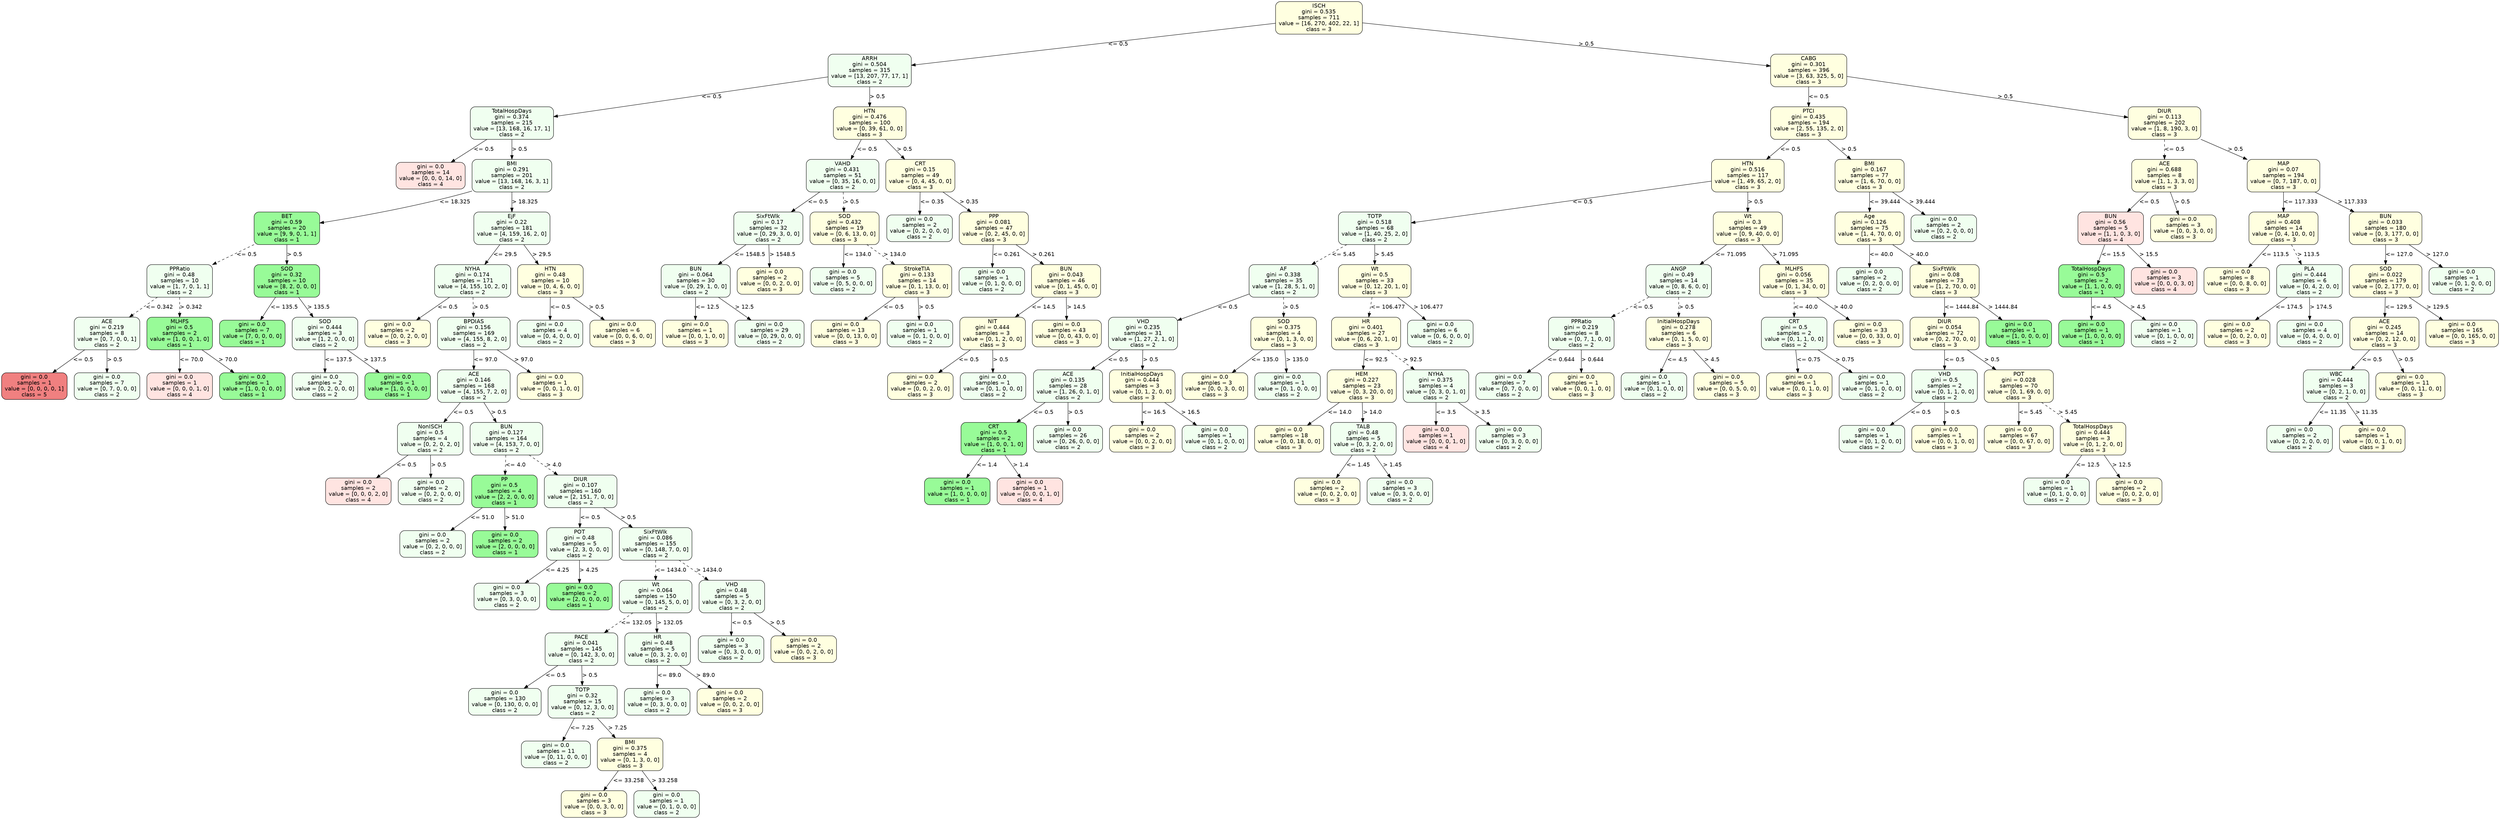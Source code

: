 strict digraph Tree {
	graph [bb="0,0,5430.5,2078"];
	node [color=black,
		fontname=helvetica,
		label="\N",
		shape=box,
		style="filled, rounded"
	];
	edge [fontname=helvetica];
	0	 [fillcolor=lightyellow,
		height=1.1528,
		label="ISCH\ngini = 0.535\nsamples = 711\nvalue = [16, 270, 402, 22, 1]\nclass = 3",
		pos="2832,2036.5",
		width=2.5694];
	1	 [fillcolor=honeydew,
		height=1.1528,
		label="ARRH\ngini = 0.504\nsamples = 315\nvalue = [13, 207, 77, 17, 1]\nclass = 2",
		pos="1914,1902.5",
		width=2.4583];
	0 -> 1	 [label="<= 0.5",
		labelangle=45,
		labeldistance=2.5,
		lp="2421,1969.5",
		op="<=",
		param=0.5,
		pos="e,2002.7,1915.4 2739.4,2023 2565.3,1997.6 2191.1,1942.9 2012.6,1916.9",
		style=solid];
	74	 [fillcolor=lightyellow,
		height=1.1528,
		label="CABG\ngini = 0.301\nsamples = 396\nvalue = [3, 63, 325, 5, 0]\nclass = 3",
		pos="3914,1902.5",
		width=2.25];
	0 -> 74	 [label="> 0.5",
		labelangle=-45,
		labeldistance=2.5,
		lp="3421.5,1969.5",
		op=">",
		param=0.5,
		pos="e,3832.9,1912.5 2924.7,2025 3129.7,1999.6 3619.3,1939 3822.8,1913.8",
		style=solid];
	2	 [fillcolor=honeydew,
		height=1.1528,
		label="TotalHospDays\ngini = 0.374\nsamples = 215\nvalue = [13, 168, 16, 17, 1]\nclass = 2",
		pos="1109,1768.5",
		width=2.4583];
	1 -> 2	 [label="<= 0.5",
		lp="1556,1835.5",
		op="<=",
		param=0.5,
		pos="e,1197.8,1783.3 1825.2,1887.7 1673.6,1862.5 1366.2,1811.3 1208,1785",
		style=solid];
	53	 [fillcolor=lightyellow,
		height=1.1528,
		label="HTN\ngini = 0.476\nsamples = 100\nvalue = [0, 39, 61, 0, 0]\nclass = 3",
		pos="1914,1768.5",
		width=2.1528];
	1 -> 53	 [label="> 0.5",
		lp="1929.5,1835.5",
		op=">",
		param=0.5,
		pos="e,1914,1810.1 1914,1860.8 1914,1848 1914,1833.7 1914,1820.2",
		style=solid];
	3	 [fillcolor=mistyrose,
		height=0.94444,
		label="gini = 0.0\nsamples = 14\nvalue = [0, 0, 0, 14, 0]\nclass = 4",
		pos="932,1634.5",
		width=2.0417];
	2 -> 3	 [label="<= 0.5",
		lp="1046,1701.5",
		op="<=",
		param=0.5,
		pos="e,976.91,1668.5 1054,1726.8 1032,1710.2 1006.8,1691.2 985.07,1674.7",
		style=solid];
	4	 [fillcolor=honeydew,
		height=1.1528,
		label="BMI\ngini = 0.291\nsamples = 201\nvalue = [13, 168, 16, 3, 1]\nclass = 2",
		pos="1109,1634.5",
		width=2.3611];
	2 -> 4	 [label="> 0.5",
		lp="1124.5,1701.5",
		op=">",
		param=0.5,
		pos="e,1109,1676.1 1109,1726.8 1109,1714 1109,1699.7 1109,1686.2",
		style=solid];
	5	 [fillcolor=palegreen,
		height=1.1528,
		label="BET\ngini = 0.59\nsamples = 20\nvalue = [9, 9, 0, 1, 1]\nclass = 1",
		pos="619,1500.5",
		width=1.9444];
	4 -> 5	 [label="<= 18.325",
		lp="982,1567.5",
		op="<=",
		param=18.325,
		pos="e,689.28,1512.9 1023.8,1596.4 1020.5,1595.2 1017.2,1594.1 1014,1593 907.28,1557.5 780.03,1530.3 699.36,1514.9",
		style=solid];
	18	 [fillcolor=honeydew,
		height=1.1528,
		label="EjF\ngini = 0.22\nsamples = 181\nvalue = [4, 159, 16, 2, 0]\nclass = 2",
		pos="1109,1500.5",
		width=2.25];
	4 -> 18	 [label="> 18.325",
		lp="1136,1567.5",
		op=">",
		param=18.325,
		pos="e,1109,1542.1 1109,1592.8 1109,1580 1109,1565.7 1109,1552.2",
		style=solid];
	6	 [fillcolor=honeydew,
		height=1.1528,
		label="PPRatio\ngini = 0.48\nsamples = 10\nvalue = [1, 7, 0, 1, 1]\nclass = 2",
		pos="386,1366.5",
		width=1.9444];
	5 -> 6	 [label="<= 0.5",
		lp="530,1433.5",
		op="<=",
		param=0.5,
		pos="e,456.08,1406.8 548.78,1460.1 522.3,1444.9 492.01,1427.5 464.8,1411.8",
		style=dashed];
	13	 [fillcolor=palegreen,
		height=1.1528,
		label="SOD\ngini = 0.32\nsamples = 10\nvalue = [8, 2, 0, 0, 0]\nclass = 1",
		pos="619,1366.5",
		width=1.9444];
	5 -> 13	 [label="> 0.5",
		lp="634.5,1433.5",
		op=">",
		param=0.5,
		pos="e,619,1408.1 619,1458.8 619,1446 619,1431.7 619,1418.2",
		style=solid];
	7	 [fillcolor=honeydew,
		height=1.1528,
		label="ACE\ngini = 0.219\nsamples = 8\nvalue = [0, 7, 0, 0, 1]\nclass = 2",
		pos="228,1232.5",
		width=1.9444];
	6 -> 7	 [label="<= 0.342",
		lp="339.5,1299.5",
		op="<=",
		param=0.342,
		pos="e,277.1,1274.1 336.87,1324.8 320.38,1310.8 301.84,1295.1 284.81,1280.7",
		style=dashed];
	10	 [fillcolor=palegreen,
		height=1.1528,
		label="MLHFS\ngini = 0.5\nsamples = 2\nvalue = [1, 0, 0, 1, 0]\nclass = 1",
		pos="386,1232.5",
		width=1.9444];
	6 -> 10	 [label="> 0.342",
		lp="409,1299.5",
		op=">",
		param=0.342,
		pos="e,386,1274.1 386,1324.8 386,1312 386,1297.7 386,1284.2",
		style=dashed];
	8	 [fillcolor=lightcoral,
		height=0.94444,
		label="gini = 0.0\nsamples = 1\nvalue = [0, 0, 0, 0, 1]\nclass = 5",
		pos="70,1098.5",
		width=1.9444];
	7 -> 8	 [label="<= 0.5",
		lp="174,1165.5",
		op="<=",
		param=0.5,
		pos="e,110.09,1132.5 178.87,1190.8 159.45,1174.4 137.19,1155.5 117.89,1139.1",
		style=solid];
	9	 [fillcolor=honeydew,
		height=0.94444,
		label="gini = 0.0\nsamples = 7\nvalue = [0, 7, 0, 0, 0]\nclass = 2",
		pos="228,1098.5",
		width=1.9444];
	7 -> 9	 [label="> 0.5",
		lp="243.5,1165.5",
		op=">",
		param=0.5,
		pos="e,228,1132.5 228,1190.8 228,1175.6 228,1158.3 228,1142.9",
		style=solid];
	11	 [fillcolor=mistyrose,
		height=0.94444,
		label="gini = 0.0\nsamples = 1\nvalue = [0, 0, 0, 1, 0]\nclass = 4",
		pos="386,1098.5",
		width=1.9444];
	10 -> 11	 [label="<= 70.0",
		lp="409.5,1165.5",
		op="<=",
		param=70.0,
		pos="e,386,1132.5 386,1190.8 386,1175.6 386,1158.3 386,1142.9",
		style=solid];
	12	 [fillcolor=palegreen,
		height=0.94444,
		label="gini = 0.0\nsamples = 1\nvalue = [1, 0, 0, 0, 0]\nclass = 1",
		pos="544,1098.5",
		width=1.9444];
	10 -> 12	 [label="> 70.0",
		lp="489.5,1165.5",
		op=">",
		param=70.0,
		pos="e,503.91,1132.5 435.13,1190.8 454.55,1174.4 476.81,1155.5 496.11,1139.1",
		style=solid];
	14	 [fillcolor=palegreen,
		height=0.94444,
		label="gini = 0.0\nsamples = 7\nvalue = [7, 0, 0, 0, 0]\nclass = 1",
		pos="544,1232.5",
		width=1.9444];
	13 -> 14	 [label="<= 135.5",
		lp="612.5,1299.5",
		op="<=",
		param=135.5,
		pos="e,562.66,1266.7 595.14,1324.9 591.72,1318.9 588.26,1312.8 585,1307 579.3,1296.8 573.22,1285.9 567.54,1275.5",
		style=solid];
	15	 [fillcolor=honeydew,
		height=1.1528,
		label="SOD\ngini = 0.444\nsamples = 3\nvalue = [1, 2, 0, 0, 0]\nclass = 2",
		pos="702,1232.5",
		width=1.9444];
	13 -> 15	 [label="> 135.5",
		lp="686,1299.5",
		op=">",
		param=135.5,
		pos="e,676.21,1274.1 644.81,1324.8 653,1311.6 662.16,1296.8 670.7,1283",
		style=solid];
	16	 [fillcolor=honeydew,
		height=0.94444,
		label="gini = 0.0\nsamples = 2\nvalue = [0, 2, 0, 0, 0]\nclass = 2",
		pos="702,1098.5",
		width=1.9444];
	15 -> 16	 [label="<= 137.5",
		lp="729.5,1165.5",
		op="<=",
		param=137.5,
		pos="e,702,1132.5 702,1190.8 702,1175.6 702,1158.3 702,1142.9",
		style=solid];
	17	 [fillcolor=palegreen,
		height=0.94444,
		label="gini = 0.0\nsamples = 1\nvalue = [1, 0, 0, 0, 0]\nclass = 1",
		pos="860,1098.5",
		width=1.9444];
	15 -> 17	 [label="> 137.5",
		lp="809,1165.5",
		op=">",
		param=137.5,
		pos="e,819.91,1132.5 751.13,1190.8 770.55,1174.4 792.81,1155.5 812.11,1139.1",
		style=solid];
	19	 [fillcolor=honeydew,
		height=1.1528,
		label="NYHA\ngini = 0.174\nsamples = 171\nvalue = [4, 155, 10, 2, 0]\nclass = 2",
		pos="1024,1366.5",
		width=2.25];
	18 -> 19	 [label="<= 29.5",
		lp="1093.5,1433.5",
		op="<=",
		param=29.5,
		pos="e,1050.4,1408.1 1082.6,1458.8 1074.1,1445.5 1064.6,1430.5 1055.8,1416.6",
		style=solid];
	50	 [fillcolor=lightyellow,
		height=1.1528,
		label="HTN\ngini = 0.48\nsamples = 10\nvalue = [0, 4, 6, 0, 0]\nclass = 3",
		pos="1193,1366.5",
		width=1.9444];
	18 -> 50	 [label="> 29.5",
		lp="1173.5,1433.5",
		op=">",
		param=29.5,
		pos="e,1166.9,1408.1 1135.1,1458.8 1143.5,1445.5 1152.9,1430.5 1161.6,1416.6",
		style=solid];
	20	 [fillcolor=lightyellow,
		height=0.94444,
		label="gini = 0.0\nsamples = 2\nvalue = [0, 0, 2, 0, 0]\nclass = 3",
		pos="860,1232.5",
		width=1.9444];
	19 -> 20	 [label="<= 0.5",
		lp="967,1299.5",
		op="<=",
		param=0.5,
		pos="e,901.62,1266.5 973.01,1324.8 952.75,1308.3 929.54,1289.3 909.44,1272.9",
		style=solid];
	21	 [fillcolor=honeydew,
		height=1.1528,
		label="BPDIAS\ngini = 0.156\nsamples = 169\nvalue = [4, 155, 8, 2, 0]\nclass = 2",
		pos="1026,1232.5",
		width=2.1528];
	19 -> 21	 [label="> 0.5",
		lp="1041.5,1299.5",
		op=">",
		param=0.5,
		pos="e,1025.4,1274.1 1024.6,1324.8 1024.8,1312 1025,1297.7 1025.2,1284.2",
		style=dashed];
	22	 [fillcolor=honeydew,
		height=1.1528,
		label="ACE\ngini = 0.146\nsamples = 168\nvalue = [4, 155, 7, 2, 0]\nclass = 2",
		pos="1026,1098.5",
		width=2.1528];
	21 -> 22	 [label="<= 97.0",
		lp="1049.5,1165.5",
		op="<=",
		param=97.0,
		pos="e,1026,1140.1 1026,1190.8 1026,1178 1026,1163.7 1026,1150.2",
		style=solid];
	49	 [fillcolor=lightyellow,
		height=0.94444,
		label="gini = 0.0\nsamples = 1\nvalue = [0, 0, 1, 0, 0]\nclass = 3",
		pos="1192,1098.5",
		width=1.9444];
	21 -> 49	 [label="> 97.0",
		lp="1133.5,1165.5",
		op=">",
		param=97.0,
		pos="e,1149.9,1132.5 1077.6,1190.8 1098.1,1174.3 1121.6,1155.3 1142,1138.9",
		style=solid];
	23	 [fillcolor=honeydew,
		height=1.1528,
		label="NonISCH\ngini = 0.5\nsamples = 4\nvalue = [0, 2, 0, 2, 0]\nclass = 2",
		pos="930,964.5",
		width=1.9444];
	22 -> 23	 [label="<= 0.5",
		lp="1001,1031.5",
		op="<=",
		param=0.5,
		pos="e,959.83,1006.1 996.15,1056.8 986.58,1043.5 975.88,1028.5 965.92,1014.6",
		style=solid];
	26	 [fillcolor=honeydew,
		height=1.1528,
		label="BUN\ngini = 0.127\nsamples = 164\nvalue = [4, 153, 7, 0, 0]\nclass = 2",
		pos="1096,964.5",
		width=2.1528];
	22 -> 26	 [label="> 0.5",
		lp="1079.5,1031.5",
		op=">",
		param=0.5,
		pos="e,1074.2,1006.1 1047.8,1056.8 1054.7,1043.6 1062.4,1028.8 1069.6,1015",
		style=solid];
	24	 [fillcolor=mistyrose,
		height=0.94444,
		label="gini = 0.0\nsamples = 2\nvalue = [0, 0, 0, 2, 0]\nclass = 4",
		pos="773,830.5",
		width=1.9444];
	23 -> 24	 [label="<= 0.5",
		lp="877,897.5",
		op="<=",
		param=0.5,
		pos="e,812.84,864.5 881.18,922.84 861.88,906.36 839.77,887.49 820.59,871.12",
		style=solid];
	25	 [fillcolor=honeydew,
		height=0.94444,
		label="gini = 0.0\nsamples = 2\nvalue = [0, 2, 0, 0, 0]\nclass = 2",
		pos="931,830.5",
		width=1.9444];
	23 -> 25	 [label="> 0.5",
		lp="946.5,897.5",
		op=">",
		param=0.5,
		pos="e,930.75,864.5 930.31,922.84 930.42,907.6 930.55,890.33 930.67,874.87",
		style=solid];
	27	 [fillcolor=palegreen,
		height=1.1528,
		label="PP\ngini = 0.5\nsamples = 4\nvalue = [2, 2, 0, 0, 0]\nclass = 1",
		pos="1091,830.5",
		width=1.9444];
	26 -> 27	 [label="<= 4.0",
		lp="1114,897.5",
		op="<=",
		param=4.0,
		pos="e,1092.6,872.14 1094.4,922.84 1094,909.98 1093.4,895.66 1092.9,882.21",
		style=dashed];
	30	 [fillcolor=honeydew,
		height=1.1528,
		label="DIUR\ngini = 0.107\nsamples = 160\nvalue = [2, 151, 7, 0, 0]\nclass = 2",
		pos="1257,830.5",
		width=2.1528];
	26 -> 30	 [label="> 4.0",
		lp="1197.5,897.5",
		op=">",
		param=4.0,
		pos="e,1207,872.14 1146.1,922.84 1162.9,908.84 1181.8,893.13 1199.1,878.68",
		style=dashed];
	28	 [fillcolor=honeydew,
		height=0.94444,
		label="gini = 0.0\nsamples = 2\nvalue = [0, 2, 0, 0, 0]\nclass = 2",
		pos="935,696.5",
		width=1.9444];
	27 -> 28	 [label="<= 51.0",
		lp="1041.5,763.5",
		op="<=",
		param=51.0,
		pos="e,974.59,730.5 1042.5,788.84 1023.3,772.36 1001.3,753.49 982.28,737.12",
		style=solid];
	29	 [fillcolor=palegreen,
		height=0.94444,
		label="gini = 0.0\nsamples = 2\nvalue = [2, 0, 0, 0, 0]\nclass = 1",
		pos="1093,696.5",
		width=1.9444];
	27 -> 29	 [label="> 51.0",
		lp="1112.5,763.5",
		op=">",
		param=51.0,
		pos="e,1092.5,730.5 1091.6,788.84 1091.8,773.6 1092.1,756.33 1092.3,740.87",
		style=solid];
	31	 [fillcolor=honeydew,
		height=1.1528,
		label="POT\ngini = 0.48\nsamples = 5\nvalue = [2, 3, 0, 0, 0]\nclass = 2",
		pos="1255,696.5",
		width=1.9444];
	30 -> 31	 [label="<= 0.5",
		lp="1277,763.5",
		op="<=",
		param=0.5,
		pos="e,1255.6,738.14 1256.4,788.84 1256.2,775.98 1256,761.66 1255.8,748.21",
		style=solid];
	34	 [fillcolor=honeydew,
		height=1.1528,
		label="SixFtWlk\ngini = 0.086\nsamples = 155\nvalue = [0, 148, 7, 0, 0]\nclass = 2",
		pos="1421,696.5",
		width=2.1528];
	30 -> 34	 [label="> 0.5",
		lp="1359.5,763.5",
		op=">",
		param=0.5,
		pos="e,1370,738.14 1308,788.84 1325.1,774.84 1344.4,759.13 1362,744.68",
		style=solid];
	32	 [fillcolor=honeydew,
		height=0.94444,
		label="gini = 0.0\nsamples = 3\nvalue = [0, 3, 0, 0, 0]\nclass = 2",
		pos="1097,562.5",
		width=1.9444];
	31 -> 32	 [label="<= 4.25",
		lp="1204.5,629.5",
		op="<=",
		param=4.25,
		pos="e,1137.1,596.5 1205.9,654.84 1186.4,638.36 1164.2,619.49 1144.9,603.12",
		style=solid];
	33	 [fillcolor=palegreen,
		height=0.94444,
		label="gini = 0.0\nsamples = 2\nvalue = [2, 0, 0, 0, 0]\nclass = 1",
		pos="1255,562.5",
		width=1.9444];
	31 -> 33	 [label="> 4.25",
		lp="1274.5,629.5",
		op=">",
		param=4.25,
		pos="e,1255,596.5 1255,654.84 1255,639.6 1255,622.33 1255,606.87",
		style=solid];
	35	 [fillcolor=honeydew,
		height=1.1528,
		label="Wt\ngini = 0.064\nsamples = 150\nvalue = [0, 145, 5, 0, 0]\nclass = 2",
		pos="1421,562.5",
		width=2.1528];
	34 -> 35	 [label="<= 1434.0",
		lp="1452,629.5",
		op="<=",
		param=1434.0,
		pos="e,1421,604.14 1421,654.84 1421,641.98 1421,627.66 1421,614.21",
		style=dashed];
	46	 [fillcolor=honeydew,
		height=1.1528,
		label="VHD\ngini = 0.48\nsamples = 5\nvalue = [0, 3, 2, 0, 0]\nclass = 2",
		pos="1587,562.5",
		width=1.9444];
	34 -> 46	 [label="> 1434.0",
		lp="1536,629.5",
		op=">",
		param=1434.0,
		pos="e,1535.4,604.14 1472.6,654.84 1489.9,640.84 1509.4,625.13 1527.3,610.68",
		style=dashed];
	36	 [fillcolor=honeydew,
		height=1.1528,
		label="PACE\ngini = 0.041\nsamples = 145\nvalue = [0, 142, 3, 0, 0]\nclass = 2",
		pos="1260,428.5",
		width=2.1528];
	35 -> 36	 [label="<= 132.05",
		lp="1377,495.5",
		op="<=",
		param=132.05,
		pos="e,1310,470.14 1370.9,520.84 1354.1,506.84 1335.2,491.13 1317.9,476.68",
		style=dashed];
	43	 [fillcolor=honeydew,
		height=1.1528,
		label="HR\ngini = 0.48\nsamples = 5\nvalue = [0, 3, 2, 0, 0]\nclass = 2",
		pos="1426,428.5",
		width=1.9444];
	35 -> 43	 [label="> 132.05",
		lp="1451,495.5",
		op=">",
		param=132.05,
		pos="e,1424.4,470.14 1422.6,520.84 1423,507.98 1423.6,493.66 1424.1,480.21",
		style=solid];
	37	 [fillcolor=honeydew,
		height=0.94444,
		label="gini = 0.0\nsamples = 130\nvalue = [0, 130, 0, 0, 0]\nclass = 2",
		pos="1094,294.5",
		width=2.1528];
	36 -> 37	 [label="<= 0.5",
		lp="1202,361.5",
		op="<=",
		param=0.5,
		pos="e,1136.1,328.5 1208.4,386.84 1187.9,370.29 1164.4,351.32 1144,334.9",
		style=solid];
	38	 [fillcolor=honeydew,
		height=1.1528,
		label="TOTP\ngini = 0.32\nsamples = 15\nvalue = [0, 12, 3, 0, 0]\nclass = 2",
		pos="1263,294.5",
		width=2.0417];
	36 -> 38	 [label="> 0.5",
		lp="1277.5,361.5",
		op=">",
		param=0.5,
		pos="e,1262.1,336.14 1260.9,386.84 1261.2,373.98 1261.5,359.66 1261.8,346.21",
		style=solid];
	39	 [fillcolor=honeydew,
		height=0.94444,
		label="gini = 0.0\nsamples = 11\nvalue = [0, 11, 0, 0, 0]\nclass = 2",
		pos="1205,160.5",
		width=2.0417];
	38 -> 39	 [label="<= 7.25",
		lp="1259.5,227.5",
		op="<=",
		param=7.25,
		pos="e,1219.7,194.5 1245,252.84 1238.2,237.31 1230.6,219.66 1223.8,203.98",
		style=solid];
	40	 [fillcolor=lightyellow,
		height=1.1528,
		label="BMI\ngini = 0.375\nsamples = 4\nvalue = [0, 1, 3, 0, 0]\nclass = 3",
		pos="1367,160.5",
		width=1.9444];
	38 -> 40	 [label="> 7.25",
		lp="1338.5,227.5",
		op=">",
		param=7.25,
		pos="e,1334.7,202.14 1295.3,252.84 1305.8,239.35 1317.5,224.26 1328.4,210.24",
		style=solid];
	41	 [fillcolor=lightyellow,
		height=0.94444,
		label="gini = 0.0\nsamples = 3\nvalue = [0, 0, 3, 0, 0]\nclass = 3",
		pos="1288,34",
		width=1.9444];
	40 -> 41	 [label="<= 33.258",
		lp="1359,93.5",
		op="<=",
		param=33.258,
		pos="e,1309.3,68.142 1340.9,118.73 1332.5,105.27 1323.2,90.336 1314.7,76.803",
		style=solid];
	42	 [fillcolor=honeydew,
		height=0.94444,
		label="gini = 0.0\nsamples = 1\nvalue = [0, 1, 0, 0, 0]\nclass = 2",
		pos="1446,34",
		width=1.9444];
	40 -> 42	 [label="> 33.258",
		lp="1439,93.5",
		op=">",
		param=33.258,
		pos="e,1424.7,68.142 1393.1,118.73 1401.5,105.27 1410.8,90.336 1419.3,76.803",
		style=solid];
	44	 [fillcolor=honeydew,
		height=0.94444,
		label="gini = 0.0\nsamples = 3\nvalue = [0, 3, 0, 0, 0]\nclass = 2",
		pos="1425,294.5",
		width=1.9444];
	43 -> 44	 [label="<= 89.0",
		lp="1449.5,361.5",
		op="<=",
		param=89.0,
		pos="e,1425.3,328.5 1425.7,386.84 1425.6,371.6 1425.4,354.33 1425.3,338.87",
		style=solid];
	45	 [fillcolor=lightyellow,
		height=0.94444,
		label="gini = 0.0\nsamples = 2\nvalue = [0, 0, 2, 0, 0]\nclass = 3",
		pos="1583,294.5",
		width=1.9444];
	43 -> 45	 [label="> 89.0",
		lp="1529.5,361.5",
		op=">",
		param=89.0,
		pos="e,1543.2,328.5 1474.8,386.84 1494.1,370.36 1516.2,351.49 1535.4,335.12",
		style=solid];
	47	 [fillcolor=honeydew,
		height=0.94444,
		label="gini = 0.0\nsamples = 3\nvalue = [0, 3, 0, 0, 0]\nclass = 2",
		pos="1586,428.5",
		width=1.9444];
	46 -> 47	 [label="<= 0.5",
		lp="1607,495.5",
		op="<=",
		param=0.5,
		pos="e,1586.3,462.5 1586.7,520.84 1586.6,505.6 1586.4,488.33 1586.3,472.87",
		style=solid];
	48	 [fillcolor=lightyellow,
		height=0.94444,
		label="gini = 0.0\nsamples = 2\nvalue = [0, 0, 2, 0, 0]\nclass = 3",
		pos="1744,428.5",
		width=1.9444];
	46 -> 48	 [label="> 0.5",
		lp="1686.5,495.5",
		op=">",
		param=0.5,
		pos="e,1704.2,462.5 1635.8,520.84 1655.1,504.36 1677.2,485.49 1696.4,469.12",
		style=solid];
	51	 [fillcolor=honeydew,
		height=0.94444,
		label="gini = 0.0\nsamples = 4\nvalue = [0, 4, 0, 0, 0]\nclass = 2",
		pos="1192,1232.5",
		width=1.9444];
	50 -> 51	 [label="<= 0.5",
		lp="1213,1299.5",
		op="<=",
		param=0.5,
		pos="e,1192.3,1266.5 1192.7,1324.8 1192.6,1309.6 1192.4,1292.3 1192.3,1276.9",
		style=solid];
	52	 [fillcolor=lightyellow,
		height=0.94444,
		label="gini = 0.0\nsamples = 6\nvalue = [0, 0, 6, 0, 0]\nclass = 3",
		pos="1350,1232.5",
		width=1.9444];
	50 -> 52	 [label="> 0.5",
		lp="1292.5,1299.5",
		op=">",
		param=0.5,
		pos="e,1310.2,1266.5 1241.8,1324.8 1261.1,1308.4 1283.2,1289.5 1302.4,1273.1",
		style=solid];
	54	 [fillcolor=honeydew,
		height=1.1528,
		label="VAHD\ngini = 0.431\nsamples = 51\nvalue = [0, 35, 16, 0, 0]\nclass = 2",
		pos="1830,1634.5",
		width=2.1528];
	53 -> 54	 [label="<= 0.5",
		lp="1895,1701.5",
		op="<=",
		param=0.5,
		pos="e,1856.1,1676.1 1887.9,1726.8 1879.5,1713.5 1870.1,1698.5 1861.4,1684.6",
		style=solid];
	65	 [fillcolor=lightyellow,
		height=1.1528,
		label="CRT\ngini = 0.15\nsamples = 49\nvalue = [0, 4, 45, 0, 0]\nclass = 3",
		pos="1999,1634.5",
		width=2.0417];
	53 -> 65	 [label="> 0.5",
		lp="1975.5,1701.5",
		op=">",
		param=0.5,
		pos="e,1972.6,1676.1 1940.4,1726.8 1948.9,1713.5 1958.4,1698.5 1967.2,1684.6",
		style=solid];
	55	 [fillcolor=honeydew,
		height=1.1528,
		label="SixFtWlk\ngini = 0.17\nsamples = 32\nvalue = [0, 29, 3, 0, 0]\nclass = 2",
		pos="1668,1500.5",
		width=2.0417];
	54 -> 55	 [label="<= 0.5",
		lp="1774,1567.5",
		op="<=",
		param=0.5,
		pos="e,1718.3,1542.1 1779.6,1592.8 1762.7,1578.8 1743.7,1563.1 1726.2,1548.7",
		style=solid];
	60	 [fillcolor=lightyellow,
		height=1.1528,
		label="SOD\ngini = 0.432\nsamples = 19\nvalue = [0, 6, 13, 0, 0]\nclass = 3",
		pos="1833,1500.5",
		width=2.0417];
	54 -> 60	 [label="> 0.5",
		lp="1847.5,1567.5",
		op=">",
		param=0.5,
		pos="e,1832.1,1542.1 1830.9,1592.8 1831.2,1580 1831.5,1565.7 1831.8,1552.2",
		style=dashed];
	56	 [fillcolor=honeydew,
		height=1.1528,
		label="BUN\ngini = 0.064\nsamples = 30\nvalue = [0, 29, 1, 0, 0]\nclass = 2",
		pos="1509,1366.5",
		width=2.0417];
	55 -> 56	 [label="<= 1548.5",
		lp="1625,1433.5",
		op="<=",
		param=1548.5,
		pos="e,1558.4,1408.1 1618.6,1458.8 1602,1444.8 1583.3,1429.1 1566.2,1414.7",
		style=solid];
	59	 [fillcolor=lightyellow,
		height=0.94444,
		label="gini = 0.0\nsamples = 2\nvalue = [0, 0, 2, 0, 0]\nclass = 3",
		pos="1671,1366.5",
		width=1.9444];
	55 -> 59	 [label="> 1548.5",
		lp="1697,1433.5",
		op=">",
		param=1548.5,
		pos="e,1670.2,1400.5 1668.9,1458.8 1669.3,1443.6 1669.7,1426.3 1670,1410.9",
		style=solid];
	57	 [fillcolor=lightyellow,
		height=0.94444,
		label="gini = 0.0\nsamples = 1\nvalue = [0, 0, 1, 0, 0]\nclass = 3",
		pos="1508,1232.5",
		width=1.9444];
	56 -> 57	 [label="<= 12.5",
		lp="1532.5,1299.5",
		op="<=",
		param=12.5,
		pos="e,1508.3,1266.5 1508.7,1324.8 1508.6,1309.6 1508.4,1292.3 1508.3,1276.9",
		style=solid];
	58	 [fillcolor=honeydew,
		height=0.94444,
		label="gini = 0.0\nsamples = 29\nvalue = [0, 29, 0, 0, 0]\nclass = 2",
		pos="1670,1232.5",
		width=2.0417];
	56 -> 58	 [label="> 12.5",
		lp="1614.5,1299.5",
		op=">",
		param=12.5,
		pos="e,1629.1,1266.5 1559.1,1324.8 1578.9,1308.4 1601.5,1289.5 1621.2,1273.1",
		style=solid];
	61	 [fillcolor=honeydew,
		height=0.94444,
		label="gini = 0.0\nsamples = 5\nvalue = [0, 5, 0, 0, 0]\nclass = 2",
		pos="1830,1366.5",
		width=1.9444];
	60 -> 61	 [label="<= 134.0",
		lp="1859.5,1433.5",
		op="<=",
		param=134.0,
		pos="e,1830.8,1400.5 1832.1,1458.8 1831.7,1443.6 1831.3,1426.3 1831,1410.9",
		style=solid];
	62	 [fillcolor=lightyellow,
		height=1.1528,
		label="StrokeTIA\ngini = 0.133\nsamples = 14\nvalue = [0, 1, 13, 0, 0]\nclass = 3",
		pos="1992,1366.5",
		width=2.0417];
	60 -> 62	 [label="> 134.0",
		lp="1941,1433.5",
		op=">",
		param=134.0,
		pos="e,1942.6,1408.1 1882.4,1458.8 1899,1444.8 1917.7,1429.1 1934.8,1414.7",
		style=dashed];
	63	 [fillcolor=lightyellow,
		height=0.94444,
		label="gini = 0.0\nsamples = 13\nvalue = [0, 0, 13, 0, 0]\nclass = 3",
		pos="1835,1232.5",
		width=2.0417];
	62 -> 63	 [label="<= 0.5",
		lp="1939,1299.5",
		op="<=",
		param=0.5,
		pos="e,1874.8,1266.5 1943.2,1324.8 1923.9,1308.4 1901.8,1289.5 1882.6,1273.1",
		style=solid];
	64	 [fillcolor=honeydew,
		height=0.94444,
		label="gini = 0.0\nsamples = 1\nvalue = [0, 1, 0, 0, 0]\nclass = 2",
		pos="1997,1232.5",
		width=1.9444];
	62 -> 64	 [label="> 0.5",
		lp="2010.5,1299.5",
		op=">",
		param=0.5,
		pos="e,1995.7,1266.5 1993.6,1324.8 1994.1,1309.6 1994.8,1292.3 1995.3,1276.9",
		style=solid];
	66	 [fillcolor=honeydew,
		height=0.94444,
		label="gini = 0.0\nsamples = 2\nvalue = [0, 2, 0, 0, 0]\nclass = 2",
		pos="1998,1500.5",
		width=1.9444];
	65 -> 66	 [label="<= 0.35",
		lp="2022.5,1567.5",
		op="<=",
		param=0.35,
		pos="e,1998.3,1534.5 1998.7,1592.8 1998.6,1577.6 1998.4,1560.3 1998.3,1544.9",
		style=solid];
	67	 [fillcolor=lightyellow,
		height=1.1528,
		label="PPP\ngini = 0.081\nsamples = 47\nvalue = [0, 2, 45, 0, 0]\nclass = 3",
		pos="2160,1500.5",
		width=2.0417];
	65 -> 67	 [label="> 0.35",
		lp="2104.5,1567.5",
		op=">",
		param=0.35,
		pos="e,2110,1542.1 2049.1,1592.8 2065.9,1578.8 2084.8,1563.1 2102.1,1548.7",
		style=solid];
	68	 [fillcolor=honeydew,
		height=0.94444,
		label="gini = 0.0\nsamples = 1\nvalue = [0, 1, 0, 0, 0]\nclass = 2",
		pos="2155,1366.5",
		width=1.9444];
	67 -> 68	 [label="<= 0.261",
		lp="2185.5,1433.5",
		op="<=",
		param=0.261,
		pos="e,2156.3,1400.5 2158.4,1458.8 2157.9,1443.6 2157.2,1426.3 2156.7,1410.9",
		style=solid];
	69	 [fillcolor=lightyellow,
		height=1.1528,
		label="BUN\ngini = 0.043\nsamples = 46\nvalue = [0, 1, 45, 0, 0]\nclass = 3",
		pos="2317,1366.5",
		width=2.0417];
	67 -> 69	 [label="> 0.261",
		lp="2267,1433.5",
		op=">",
		param=0.261,
		pos="e,2268.2,1408.1 2208.8,1458.8 2225.2,1444.8 2243.6,1429.1 2260.6,1414.7",
		style=solid];
	70	 [fillcolor=lightyellow,
		height=1.1528,
		label="NIT\ngini = 0.444\nsamples = 3\nvalue = [0, 1, 2, 0, 0]\nclass = 3",
		pos="2155,1232.5",
		width=1.9444];
	69 -> 70	 [label="<= 14.5",
		lp="2264.5,1299.5",
		op="<=",
		param=14.5,
		pos="e,2205.3,1274.1 2266.6,1324.8 2249.7,1310.8 2230.7,1295.1 2213.2,1280.7",
		style=solid];
	73	 [fillcolor=lightyellow,
		height=0.94444,
		label="gini = 0.0\nsamples = 43\nvalue = [0, 0, 43, 0, 0]\nclass = 3",
		pos="2317,1232.5",
		width=2.0417];
	69 -> 73	 [label="> 14.5",
		lp="2336.5,1299.5",
		op=">",
		param=14.5,
		pos="e,2317,1266.5 2317,1324.8 2317,1309.6 2317,1292.3 2317,1276.9",
		style=solid];
	71	 [fillcolor=lightyellow,
		height=0.94444,
		label="gini = 0.0\nsamples = 2\nvalue = [0, 0, 2, 0, 0]\nclass = 3",
		pos="1998,1098.5",
		width=1.9444];
	70 -> 71	 [label="<= 0.5",
		lp="2102,1165.5",
		op="<=",
		param=0.5,
		pos="e,2037.8,1132.5 2106.2,1190.8 2086.9,1174.4 2064.8,1155.5 2045.6,1139.1",
		style=solid];
	72	 [fillcolor=honeydew,
		height=0.94444,
		label="gini = 0.0\nsamples = 1\nvalue = [0, 1, 0, 0, 0]\nclass = 2",
		pos="2156,1098.5",
		width=1.9444];
	70 -> 72	 [label="> 0.5",
		lp="2171.5,1165.5",
		op=">",
		param=0.5,
		pos="e,2155.7,1132.5 2155.3,1190.8 2155.4,1175.6 2155.6,1158.3 2155.7,1142.9",
		style=solid];
	75	 [fillcolor=lightyellow,
		height=1.1528,
		label="PTCI\ngini = 0.435\nsamples = 194\nvalue = [2, 55, 135, 2, 0]\nclass = 3",
		pos="3914,1768.5",
		width=2.25];
	74 -> 75	 [label="<= 0.5",
		lp="3934,1835.5",
		op="<=",
		param=0.5,
		pos="e,3914,1810.1 3914,1860.8 3914,1848 3914,1833.7 3914,1820.2",
		style=solid];
	130	 [fillcolor=lightyellow,
		height=1.1528,
		label="DIUR\ngini = 0.113\nsamples = 202\nvalue = [1, 8, 190, 3, 0]\nclass = 3",
		pos="4706,1768.5",
		width=2.1528];
	74 -> 130	 [label="> 0.5",
		lp="4349.5,1835.5",
		op=">",
		param=0.5,
		pos="e,4628.3,1781.6 3995,1888.8 4144.8,1863.4 4463.8,1809.5 4618.4,1783.3",
		style=solid];
	76	 [fillcolor=lightyellow,
		height=1.1528,
		label="HTN\ngini = 0.516\nsamples = 117\nvalue = [1, 49, 65, 2, 0]\nclass = 3",
		pos="3751,1634.5",
		width=2.1528];
	75 -> 76	 [label="<= 0.5",
		lp="3858,1701.5",
		op="<=",
		param=0.5,
		pos="e,3801.6,1676.1 3863.3,1726.8 3846.3,1712.8 3827.2,1697.1 3809.6,1682.7",
		style=solid];
	115	 [fillcolor=lightyellow,
		height=1.1528,
		label="BMI\ngini = 0.167\nsamples = 77\nvalue = [1, 6, 70, 0, 0]\nclass = 3",
		pos="4064,1634.5",
		width=2.0417];
	75 -> 115	 [label="> 0.5",
		lp="4009.5,1701.5",
		op=">",
		param=0.5,
		pos="e,4017.4,1676.1 3960.6,1726.8 3976.2,1713 3993.6,1697.4 4009.6,1683.1",
		style=solid];
	77	 [fillcolor=honeydew,
		height=1.1528,
		label="TOTP\ngini = 0.518\nsamples = 68\nvalue = [1, 40, 25, 2, 0]\nclass = 2",
		pos="3154,1500.5",
		width=2.1528];
	76 -> 77	 [label="<= 0.5",
		lp="3491,1567.5",
		op="<=",
		param=0.5,
		pos="e,3231.7,1517.9 3673.3,1617.1 3562,1592.1 3358.1,1546.3 3241.6,1520.2",
		style=solid];
	102	 [fillcolor=lightyellow,
		height=1.1528,
		label="Wt\ngini = 0.3\nsamples = 49\nvalue = [0, 9, 40, 0, 0]\nclass = 3",
		pos="3751,1500.5",
		width=2.0417];
	76 -> 102	 [label="> 0.5",
		lp="3766.5,1567.5",
		op=">",
		param=0.5,
		pos="e,3751,1542.1 3751,1592.8 3751,1580 3751,1565.7 3751,1552.2",
		style=solid];
	78	 [fillcolor=honeydew,
		height=1.1528,
		label="AF\ngini = 0.338\nsamples = 35\nvalue = [1, 28, 5, 1, 0]\nclass = 2",
		pos="2734,1366.5",
		width=2.0417];
	77 -> 78	 [label="<= 5.45",
		lp="2980.5,1433.5",
		op="<=",
		param=5.45,
		pos="e,2807.6,1390 3076.5,1475.8 3003,1452.3 2892.9,1417.2 2817.5,1393.1",
		style=dashed];
	91	 [fillcolor=lightyellow,
		height=1.1528,
		label="Wt\ngini = 0.5\nsamples = 33\nvalue = [0, 12, 20, 1, 0]\nclass = 3",
		pos="3154,1366.5",
		width=2.1528];
	77 -> 91	 [label="> 5.45",
		lp="3173.5,1433.5",
		op=">",
		param=5.45,
		pos="e,3154,1408.1 3154,1458.8 3154,1446 3154,1431.7 3154,1418.2",
		style=solid];
	79	 [fillcolor=honeydew,
		height=1.1528,
		label="VHD\ngini = 0.235\nsamples = 31\nvalue = [1, 27, 2, 1, 0]\nclass = 2",
		pos="2482,1232.5",
		width=2.0417];
	78 -> 79	 [label="<= 0.5",
		lp="2636,1299.5",
		op="<=",
		param=0.5,
		pos="e,2555.7,1271.7 2660.4,1327.4 2630.4,1311.4 2595.6,1292.9 2564.7,1276.5",
		style=solid];
	88	 [fillcolor=lightyellow,
		height=1.1528,
		label="SOD\ngini = 0.375\nsamples = 4\nvalue = [0, 1, 3, 0, 0]\nclass = 3",
		pos="2734,1232.5",
		width=1.9444];
	78 -> 88	 [label="> 0.5",
		lp="2749.5,1299.5",
		op=">",
		param=0.5,
		pos="e,2734,1274.1 2734,1324.8 2734,1312 2734,1297.7 2734,1284.2",
		style=dashed];
	80	 [fillcolor=honeydew,
		height=1.1528,
		label="ACE\ngini = 0.135\nsamples = 28\nvalue = [1, 26, 0, 1, 0]\nclass = 2",
		pos="2319,1098.5",
		width=2.0417];
	79 -> 80	 [label="<= 0.5",
		lp="2426,1165.5",
		op="<=",
		param=0.5,
		pos="e,2369.6,1140.1 2431.3,1190.8 2414.3,1176.8 2395.2,1161.1 2377.6,1146.7",
		style=solid];
	85	 [fillcolor=lightyellow,
		height=1.1528,
		label="InitialHospDays\ngini = 0.444\nsamples = 3\nvalue = [0, 1, 2, 0, 0]\nclass = 3",
		pos="2481,1098.5",
		width=1.9444];
	79 -> 85	 [label="> 0.5",
		lp="2497.5,1165.5",
		op=">",
		param=0.5,
		pos="e,2481.3,1140.1 2481.7,1190.8 2481.6,1178 2481.5,1163.7 2481.4,1150.2",
		style=solid];
	81	 [fillcolor=palegreen,
		height=1.1528,
		label="CRT\ngini = 0.5\nsamples = 2\nvalue = [1, 0, 0, 1, 0]\nclass = 1",
		pos="2157,964.5",
		width=1.9444];
	80 -> 81	 [label="<= 0.5",
		lp="2263,1031.5",
		op="<=",
		param=0.5,
		pos="e,2207.3,1006.1 2268.6,1056.8 2251.7,1042.8 2232.7,1027.1 2215.2,1012.7",
		style=solid];
	84	 [fillcolor=honeydew,
		height=0.94444,
		label="gini = 0.0\nsamples = 26\nvalue = [0, 26, 0, 0, 0]\nclass = 2",
		pos="2319,964.5",
		width=2.0417];
	80 -> 84	 [label="> 0.5",
		lp="2334.5,1031.5",
		op=">",
		param=0.5,
		pos="e,2319,998.5 2319,1056.8 2319,1041.6 2319,1024.3 2319,1008.9",
		style=solid];
	82	 [fillcolor=palegreen,
		height=0.94444,
		label="gini = 0.0\nsamples = 1\nvalue = [1, 0, 0, 0, 0]\nclass = 1",
		pos="2078,830.5",
		width=1.9444];
	81 -> 82	 [label="<= 1.4",
		lp="2140,897.5",
		op="<=",
		param=1.4,
		pos="e,2098,864.5 2132.4,922.84 2123.2,907.17 2112.7,889.33 2103.4,873.53",
		style=solid];
	83	 [fillcolor=mistyrose,
		height=0.94444,
		label="gini = 0.0\nsamples = 1\nvalue = [0, 0, 0, 1, 0]\nclass = 4",
		pos="2236,830.5",
		width=1.9444];
	81 -> 83	 [label="> 1.4",
		lp="2214.5,897.5",
		op=">",
		param=1.4,
		pos="e,2216,864.5 2181.6,922.84 2190.8,907.17 2201.3,889.33 2210.6,873.53",
		style=solid];
	86	 [fillcolor=lightyellow,
		height=0.94444,
		label="gini = 0.0\nsamples = 2\nvalue = [0, 0, 2, 0, 0]\nclass = 3",
		pos="2481,964.5",
		width=1.9444];
	85 -> 86	 [label="<= 16.5",
		lp="2504.5,1031.5",
		op="<=",
		param=16.5,
		pos="e,2481,998.5 2481,1056.8 2481,1041.6 2481,1024.3 2481,1008.9",
		style=solid];
	87	 [fillcolor=honeydew,
		height=0.94444,
		label="gini = 0.0\nsamples = 1\nvalue = [0, 1, 0, 0, 0]\nclass = 2",
		pos="2639,964.5",
		width=1.9444];
	85 -> 87	 [label="> 16.5",
		lp="2584.5,1031.5",
		op=">",
		param=16.5,
		pos="e,2598.9,998.5 2530.1,1056.8 2549.6,1040.4 2571.8,1021.5 2591.1,1005.1",
		style=solid];
	89	 [fillcolor=lightyellow,
		height=0.94444,
		label="gini = 0.0\nsamples = 3\nvalue = [0, 0, 3, 0, 0]\nclass = 3",
		pos="2639,1098.5",
		width=1.9444];
	88 -> 89	 [label="<= 135.0",
		lp="2717.5,1165.5",
		op="<=",
		param=135.0,
		pos="e,2663.1,1132.5 2704.5,1190.8 2693.2,1175 2680.5,1157 2669.2,1141.1",
		style=solid];
	90	 [fillcolor=honeydew,
		height=0.94444,
		label="gini = 0.0\nsamples = 1\nvalue = [0, 1, 0, 0, 0]\nclass = 2",
		pos="2797,1098.5",
		width=1.9444];
	88 -> 90	 [label="> 135.0",
		lp="2791,1165.5",
		op=">",
		param=135.0,
		pos="e,2781,1132.5 2753.6,1190.8 2760.9,1175.3 2769.2,1157.7 2776.6,1142",
		style=solid];
	92	 [fillcolor=lightyellow,
		height=1.1528,
		label="HR\ngini = 0.401\nsamples = 27\nvalue = [0, 6, 20, 1, 0]\nclass = 3",
		pos="3073,1232.5",
		width=2.0417];
	91 -> 92	 [label="<= 106.477",
		lp="3151,1299.5",
		op="<=",
		param=106.477,
		pos="e,3098.2,1274.1 3128.8,1324.8 3120.8,1311.6 3111.9,1296.8 3103.5,1283",
		style=dashed];
	101	 [fillcolor=honeydew,
		height=0.94444,
		label="gini = 0.0\nsamples = 6\nvalue = [0, 6, 0, 0, 0]\nclass = 2",
		pos="3235,1232.5",
		width=1.9444];
	91 -> 101	 [label="> 106.477",
		lp="3229.5,1299.5",
		op=">",
		param=106.477,
		pos="e,3214.4,1266.6 3179.2,1324.9 3182.8,1318.9 3186.5,1312.8 3190,1307 3196.2,1296.8 3202.8,1285.8 3209,1275.5",
		style=solid];
	93	 [fillcolor=lightyellow,
		height=1.1528,
		label="HEM\ngini = 0.227\nsamples = 23\nvalue = [0, 3, 20, 0, 0]\nclass = 3",
		pos="2959,1098.5",
		width=2.0417];
	92 -> 93	 [label="<= 92.5",
		lp="3043.5,1165.5",
		op="<=",
		param=92.5,
		pos="e,2994.4,1140.1 3037.6,1190.8 3026,1177.2 3013,1162 3001,1147.9",
		style=solid];
	98	 [fillcolor=honeydew,
		height=1.1528,
		label="NYHA\ngini = 0.375\nsamples = 4\nvalue = [0, 3, 0, 1, 0]\nclass = 2",
		pos="3121,1098.5",
		width=1.9444];
	92 -> 98	 [label="> 92.5",
		lp="3118.5,1165.5",
		op=">",
		param=92.5,
		pos="e,3106.1,1140.1 3087.9,1190.8 3092.6,1177.9 3097.8,1163.4 3102.6,1149.8",
		style=dashed];
	94	 [fillcolor=lightyellow,
		height=0.94444,
		label="gini = 0.0\nsamples = 18\nvalue = [0, 0, 18, 0, 0]\nclass = 3",
		pos="2801,964.5",
		width=2.0417];
	93 -> 94	 [label="<= 14.0",
		lp="2908.5,1031.5",
		op="<=",
		param=14.0,
		pos="e,2841.1,998.5 2909.9,1056.8 2890.4,1040.4 2868.2,1021.5 2848.9,1005.1",
		style=solid];
	95	 [fillcolor=honeydew,
		height=1.1528,
		label="TALB\ngini = 0.48\nsamples = 5\nvalue = [0, 3, 2, 0, 0]\nclass = 2",
		pos="2963,964.5",
		width=1.9444];
	93 -> 95	 [label="> 14.0",
		lp="2981.5,1031.5",
		op=">",
		param=14.0,
		pos="e,2961.8,1006.1 2960.2,1056.8 2960.6,1044 2961.1,1029.7 2961.5,1016.2",
		style=solid];
	96	 [fillcolor=lightyellow,
		height=0.94444,
		label="gini = 0.0\nsamples = 2\nvalue = [0, 0, 2, 0, 0]\nclass = 3",
		pos="2884,830.5",
		width=1.9444];
	95 -> 96	 [label="<= 1.45",
		lp="2949.5,897.5",
		op="<=",
		param=1.45,
		pos="e,2904,864.5 2938.4,922.84 2929.2,907.17 2918.7,889.33 2909.4,873.53",
		style=solid];
	97	 [fillcolor=honeydew,
		height=0.94444,
		label="gini = 0.0\nsamples = 3\nvalue = [0, 3, 0, 0, 0]\nclass = 2",
		pos="3042,830.5",
		width=1.9444];
	95 -> 97	 [label="> 1.45",
		lp="3024.5,897.5",
		op=">",
		param=1.45,
		pos="e,3022,864.5 2987.6,922.84 2996.8,907.17 3007.3,889.33 3016.6,873.53",
		style=solid];
	99	 [fillcolor=mistyrose,
		height=0.94444,
		label="gini = 0.0\nsamples = 1\nvalue = [0, 0, 0, 1, 0]\nclass = 4",
		pos="3121,964.5",
		width=1.9444];
	98 -> 99	 [label="<= 3.5",
		lp="3141,1031.5",
		op="<=",
		param=3.5,
		pos="e,3121,998.5 3121,1056.8 3121,1041.6 3121,1024.3 3121,1008.9",
		style=solid];
	100	 [fillcolor=honeydew,
		height=0.94444,
		label="gini = 0.0\nsamples = 3\nvalue = [0, 3, 0, 0, 0]\nclass = 2",
		pos="3279,964.5",
		width=1.9444];
	98 -> 100	 [label="> 3.5",
		lp="3220.5,1031.5",
		op=">",
		param=3.5,
		pos="e,3238.9,998.5 3170.1,1056.8 3189.6,1040.4 3211.8,1021.5 3231.1,1005.1",
		style=solid];
	103	 [fillcolor=honeydew,
		height=1.1528,
		label="ANGP\ngini = 0.49\nsamples = 14\nvalue = [0, 8, 6, 0, 0]\nclass = 2",
		pos="3679,1366.5",
		width=1.9444];
	102 -> 103	 [label="<= 71.095",
		lp="3749,1433.5",
		op="<=",
		param=71.095,
		pos="e,3701.4,1408.1 3728.6,1458.8 3721.5,1445.6 3713.6,1430.8 3706.2,1417",
		style=solid];
	110	 [fillcolor=lightyellow,
		height=1.1528,
		label="MLHFS\ngini = 0.056\nsamples = 35\nvalue = [0, 1, 34, 0, 0]\nclass = 3",
		pos="3900,1366.5",
		width=2.0417];
	102 -> 110	 [label="> 71.095",
		lp="3857,1433.5",
		op=">",
		param=71.095,
		pos="e,3853.7,1408.1 3797.3,1458.8 3812.7,1445 3830,1429.4 3846,1415.1",
		style=solid];
	104	 [fillcolor=honeydew,
		height=1.1528,
		label="PPRatio\ngini = 0.219\nsamples = 8\nvalue = [0, 7, 1, 0, 0]\nclass = 2",
		pos="3437,1232.5",
		width=1.9444];
	103 -> 104	 [label="<= 0.5",
		lp="3586,1299.5",
		op="<=",
		param=0.5,
		pos="e,3507.1,1271.3 3608.7,1327.6 3579.7,1311.5 3546,1292.9 3516.2,1276.4",
		style=dashed];
	107	 [fillcolor=lightyellow,
		height=1.1528,
		label="InitialHospDays\ngini = 0.278\nsamples = 6\nvalue = [0, 1, 5, 0, 0]\nclass = 3",
		pos="3679,1232.5",
		width=1.9444];
	103 -> 107	 [label="> 0.5",
		lp="3694.5,1299.5",
		op=">",
		param=0.5,
		pos="e,3679,1274.1 3679,1324.8 3679,1312 3679,1297.7 3679,1284.2",
		style=dashed];
	105	 [fillcolor=honeydew,
		height=0.94444,
		label="gini = 0.0\nsamples = 7\nvalue = [0, 7, 0, 0, 0]\nclass = 2",
		pos="3279,1098.5",
		width=1.9444];
	104 -> 105	 [label="<= 0.644",
		lp="3390.5,1165.5",
		op="<=",
		param=0.644,
		pos="e,3319.1,1132.5 3387.9,1190.8 3368.4,1174.4 3346.2,1155.5 3326.9,1139.1",
		style=solid];
	106	 [fillcolor=lightyellow,
		height=0.94444,
		label="gini = 0.0\nsamples = 1\nvalue = [0, 0, 1, 0, 0]\nclass = 3",
		pos="3437,1098.5",
		width=1.9444];
	104 -> 106	 [label="> 0.644",
		lp="3460,1165.5",
		op=">",
		param=0.644,
		pos="e,3437,1132.5 3437,1190.8 3437,1175.6 3437,1158.3 3437,1142.9",
		style=solid];
	108	 [fillcolor=honeydew,
		height=0.94444,
		label="gini = 0.0\nsamples = 1\nvalue = [0, 1, 0, 0, 0]\nclass = 2",
		pos="3595,1098.5",
		width=1.9444];
	107 -> 108	 [label="<= 4.5",
		lp="3660,1165.5",
		op="<=",
		param=4.5,
		pos="e,3616.3,1132.5 3652.9,1190.8 3643,1175 3631.7,1157 3621.7,1141.1",
		style=solid];
	109	 [fillcolor=lightyellow,
		height=0.94444,
		label="gini = 0.0\nsamples = 5\nvalue = [0, 0, 5, 0, 0]\nclass = 3",
		pos="3753,1098.5",
		width=1.9444];
	107 -> 109	 [label="> 4.5",
		lp="3734.5,1165.5",
		op=">",
		param=4.5,
		pos="e,3734.2,1132.5 3702,1190.8 3710.7,1175.2 3720.5,1157.3 3729.2,1141.5",
		style=solid];
	111	 [fillcolor=honeydew,
		height=1.1528,
		label="CRT\ngini = 0.5\nsamples = 2\nvalue = [0, 1, 1, 0, 0]\nclass = 2",
		pos="3900,1232.5",
		width=1.9444];
	110 -> 111	 [label="<= 40.0",
		lp="3923.5,1299.5",
		op="<=",
		param=40.0,
		pos="e,3900,1274.1 3900,1324.8 3900,1312 3900,1297.7 3900,1284.2",
		style=dashed];
	114	 [fillcolor=lightyellow,
		height=0.94444,
		label="gini = 0.0\nsamples = 33\nvalue = [0, 0, 33, 0, 0]\nclass = 3",
		pos="4062,1232.5",
		width=2.0417];
	110 -> 114	 [label="> 40.0",
		lp="4005.5,1299.5",
		op=">",
		param=40.0,
		pos="e,4020.9,1266.5 3950.4,1324.8 3970.4,1308.3 3993.3,1289.3 4013.2,1272.9",
		style=solid];
	112	 [fillcolor=lightyellow,
		height=0.94444,
		label="gini = 0.0\nsamples = 1\nvalue = [0, 0, 1, 0, 0]\nclass = 3",
		pos="3911,1098.5",
		width=1.9444];
	111 -> 112	 [label="<= 0.75",
		lp="3929.5,1165.5",
		op="<=",
		param=0.75,
		pos="e,3908.2,1132.5 3903.4,1190.8 3904.7,1175.6 3906.1,1158.3 3907.4,1142.9",
		style=solid];
	113	 [fillcolor=honeydew,
		height=0.94444,
		label="gini = 0.0\nsamples = 1\nvalue = [0, 1, 0, 0, 0]\nclass = 2",
		pos="4069,1098.5",
		width=1.9444];
	111 -> 113	 [label="> 0.75",
		lp="4009.5,1165.5",
		op=">",
		param=0.75,
		pos="e,4026.1,1132.5 3952.5,1190.8 3973.4,1174.3 3997.3,1155.3 4018.1,1138.9",
		style=solid];
	116	 [fillcolor=lightyellow,
		height=1.1528,
		label="Age\ngini = 0.126\nsamples = 75\nvalue = [1, 4, 70, 0, 0]\nclass = 3",
		pos="4064,1500.5",
		width=2.0417];
	115 -> 116	 [label="<= 39.444",
		lp="4095,1567.5",
		op="<=",
		param=39.444,
		pos="e,4064,1542.1 4064,1592.8 4064,1580 4064,1565.7 4064,1552.2",
		style=solid];
	129	 [fillcolor=honeydew,
		height=0.94444,
		label="gini = 0.0\nsamples = 2\nvalue = [0, 2, 0, 0, 0]\nclass = 2",
		pos="4226,1500.5",
		width=1.9444];
	115 -> 129	 [label="> 39.444",
		lp="4177,1567.5",
		op=">",
		param=39.444,
		pos="e,4184.9,1534.5 4114.4,1592.8 4134.4,1576.3 4157.3,1557.3 4177.2,1540.9",
		style=solid];
	117	 [fillcolor=honeydew,
		height=0.94444,
		label="gini = 0.0\nsamples = 2\nvalue = [0, 2, 0, 0, 0]\nclass = 2",
		pos="4064,1366.5",
		width=1.9444];
	116 -> 117	 [label="<= 40.0",
		lp="4087.5,1433.5",
		op="<=",
		param=40.0,
		pos="e,4064,1400.5 4064,1458.8 4064,1443.6 4064,1426.3 4064,1410.9",
		style=solid];
	118	 [fillcolor=lightyellow,
		height=1.1528,
		label="SixFtWlk\ngini = 0.08\nsamples = 73\nvalue = [1, 2, 70, 0, 0]\nclass = 3",
		pos="4227,1366.5",
		width=2.0417];
	116 -> 118	 [label="> 40.0",
		lp="4170.5,1433.5",
		op=">",
		param=40.0,
		pos="e,4176.4,1408.1 4114.7,1458.8 4131.7,1444.8 4150.8,1429.1 4168.4,1414.7",
		style=solid];
	119	 [fillcolor=lightyellow,
		height=1.1528,
		label="DIUR\ngini = 0.054\nsamples = 72\nvalue = [0, 2, 70, 0, 0]\nclass = 3",
		pos="4227,1232.5",
		width=2.0417];
	118 -> 119	 [label="<= 1444.84",
		lp="4262,1299.5",
		op="<=",
		param=1444.84,
		pos="e,4227,1274.1 4227,1324.8 4227,1312 4227,1297.7 4227,1284.2",
		style=solid];
	128	 [fillcolor=palegreen,
		height=0.94444,
		label="gini = 0.0\nsamples = 1\nvalue = [1, 0, 0, 0, 0]\nclass = 1",
		pos="4389,1232.5",
		width=1.9444];
	118 -> 128	 [label="> 1444.84",
		lp="4348.5,1299.5",
		op=">",
		param=1444.84,
		pos="e,4348.9,1266.8 4279.3,1324.7 4286.6,1318.8 4294,1312.8 4301,1307 4314,1296.2 4328.1,1284.5 4341,1273.5",
		style=solid];
	120	 [fillcolor=honeydew,
		height=1.1528,
		label="VHD\ngini = 0.5\nsamples = 2\nvalue = [0, 1, 1, 0, 0]\nclass = 2",
		pos="4227,1098.5",
		width=1.9444];
	119 -> 120	 [label="<= 0.5",
		lp="4247,1165.5",
		op="<=",
		param=0.5,
		pos="e,4227,1140.1 4227,1190.8 4227,1178 4227,1163.7 4227,1150.2",
		style=solid];
	123	 [fillcolor=lightyellow,
		height=1.1528,
		label="POT\ngini = 0.028\nsamples = 70\nvalue = [0, 1, 69, 0, 0]\nclass = 3",
		pos="4389,1098.5",
		width=2.0417];
	119 -> 123	 [label="> 0.5",
		lp="4328.5,1165.5",
		op=">",
		param=0.5,
		pos="e,4338.7,1140.1 4277.4,1190.8 4294.3,1176.8 4313.3,1161.1 4330.8,1146.7",
		style=solid];
	121	 [fillcolor=honeydew,
		height=0.94444,
		label="gini = 0.0\nsamples = 1\nvalue = [0, 1, 0, 0, 0]\nclass = 2",
		pos="4069,964.5",
		width=1.9444];
	120 -> 121	 [label="<= 0.5",
		lp="4173,1031.5",
		op="<=",
		param=0.5,
		pos="e,4109.1,998.5 4177.9,1056.8 4158.4,1040.4 4136.2,1021.5 4116.9,1005.1",
		style=solid];
	122	 [fillcolor=lightyellow,
		height=0.94444,
		label="gini = 0.0\nsamples = 1\nvalue = [0, 0, 1, 0, 0]\nclass = 3",
		pos="4227,964.5",
		width=1.9444];
	120 -> 122	 [label="> 0.5",
		lp="4242.5,1031.5",
		op=">",
		param=0.5,
		pos="e,4227,998.5 4227,1056.8 4227,1041.6 4227,1024.3 4227,1008.9",
		style=solid];
	124	 [fillcolor=lightyellow,
		height=0.94444,
		label="gini = 0.0\nsamples = 67\nvalue = [0, 0, 67, 0, 0]\nclass = 3",
		pos="4389,964.5",
		width=2.0417];
	123 -> 124	 [label="<= 5.45",
		lp="4412.5,1031.5",
		op="<=",
		param=5.45,
		pos="e,4389,998.5 4389,1056.8 4389,1041.6 4389,1024.3 4389,1008.9",
		style=solid];
	125	 [fillcolor=lightyellow,
		height=1.1528,
		label="TotalHospDays\ngini = 0.444\nsamples = 3\nvalue = [0, 1, 2, 0, 0]\nclass = 3",
		pos="4551,964.5",
		width=1.9444];
	123 -> 125	 [label="> 5.45",
		lp="4494.5,1031.5",
		op=">",
		param=5.45,
		pos="e,4500.7,1006.1 4439.4,1056.8 4456.3,1042.8 4475.3,1027.1 4492.8,1012.7",
		style=dashed];
	126	 [fillcolor=honeydew,
		height=0.94444,
		label="gini = 0.0\nsamples = 1\nvalue = [0, 1, 0, 0, 0]\nclass = 2",
		pos="4472,830.5",
		width=1.9444];
	125 -> 126	 [label="<= 12.5",
		lp="4537.5,897.5",
		op="<=",
		param=12.5,
		pos="e,4492,864.5 4526.4,922.84 4517.2,907.17 4506.7,889.33 4497.4,873.53",
		style=solid];
	127	 [fillcolor=lightyellow,
		height=0.94444,
		label="gini = 0.0\nsamples = 2\nvalue = [0, 0, 2, 0, 0]\nclass = 3",
		pos="4630,830.5",
		width=1.9444];
	125 -> 127	 [label="> 12.5",
		lp="4612.5,897.5",
		op=">",
		param=12.5,
		pos="e,4610,864.5 4575.6,922.84 4584.8,907.17 4595.3,889.33 4604.6,873.53",
		style=solid];
	131	 [fillcolor=lightyellow,
		height=1.1528,
		label="ACE\ngini = 0.688\nsamples = 8\nvalue = [1, 1, 3, 3, 0]\nclass = 3",
		pos="4706,1634.5",
		width=1.9444];
	130 -> 131	 [label="<= 0.5",
		lp="4726,1701.5",
		op="<=",
		param=0.5,
		pos="e,4706,1676.1 4706,1726.8 4706,1714 4706,1699.7 4706,1686.2",
		style=dashed];
	138	 [fillcolor=lightyellow,
		height=1.1528,
		label="MAP\ngini = 0.07\nsamples = 194\nvalue = [0, 7, 187, 0, 0]\nclass = 3",
		pos="4966,1634.5",
		width=2.1528];
	130 -> 138	 [label="> 0.5",
		lp="4859.5,1701.5",
		op=">",
		param=0.5,
		pos="e,4888.3,1674.5 4783.7,1728.5 4813.8,1713 4848.3,1695.1 4879.3,1679.2",
		style=solid];
	132	 [fillcolor=mistyrose,
		height=1.1528,
		label="BUN\ngini = 0.56\nsamples = 5\nvalue = [1, 1, 0, 3, 0]\nclass = 4",
		pos="4589,1500.5",
		width=1.9444];
	131 -> 132	 [label="<= 0.5",
		lp="4672,1567.5",
		op="<=",
		param=0.5,
		pos="e,4625.4,1542.1 4669.6,1592.8 4657.7,1579.2 4644.4,1564 4632.1,1549.9",
		style=solid];
	137	 [fillcolor=lightyellow,
		height=0.94444,
		label="gini = 0.0\nsamples = 3\nvalue = [0, 0, 3, 0, 0]\nclass = 3",
		pos="4747,1500.5",
		width=1.9444];
	131 -> 137	 [label="> 0.5",
		lp="4743.5,1567.5",
		op=">",
		param=0.5,
		pos="e,4736.6,1534.5 4718.7,1592.8 4723.5,1577.5 4728.8,1560 4733.6,1544.4",
		style=solid];
	133	 [fillcolor=palegreen,
		height=1.1528,
		label="TotalHospDays\ngini = 0.5\nsamples = 2\nvalue = [1, 1, 0, 0, 0]\nclass = 1",
		pos="4547,1366.5",
		width=1.9444];
	132 -> 133	 [label="<= 15.5",
		lp="4593.5,1433.5",
		op="<=",
		param=15.5,
		pos="e,4560.1,1408.1 4575.9,1458.8 4571.9,1445.9 4567.3,1431.4 4563.1,1417.8",
		style=solid];
	136	 [fillcolor=mistyrose,
		height=0.94444,
		label="gini = 0.0\nsamples = 3\nvalue = [0, 0, 0, 3, 0]\nclass = 4",
		pos="4705,1366.5",
		width=1.9444];
	132 -> 136	 [label="> 15.5",
		lp="4670.5,1433.5",
		op=">",
		param=15.5,
		pos="e,4675.6,1400.5 4625.1,1458.8 4639,1442.7 4654.9,1424.3 4668.9,1408.2",
		style=solid];
	134	 [fillcolor=palegreen,
		height=0.94444,
		label="gini = 0.0\nsamples = 1\nvalue = [1, 0, 0, 0, 0]\nclass = 1",
		pos="4547,1232.5",
		width=1.9444];
	133 -> 134	 [label="<= 4.5",
		lp="4567,1299.5",
		op="<=",
		param=4.5,
		pos="e,4547,1266.5 4547,1324.8 4547,1309.6 4547,1292.3 4547,1276.9",
		style=solid];
	135	 [fillcolor=honeydew,
		height=0.94444,
		label="gini = 0.0\nsamples = 1\nvalue = [0, 1, 0, 0, 0]\nclass = 2",
		pos="4705,1232.5",
		width=1.9444];
	133 -> 135	 [label="> 4.5",
		lp="4646.5,1299.5",
		op=">",
		param=4.5,
		pos="e,4664.9,1266.5 4596.1,1324.8 4615.6,1308.4 4637.8,1289.5 4657.1,1273.1",
		style=solid];
	139	 [fillcolor=lightyellow,
		height=1.1528,
		label="MAP\ngini = 0.408\nsamples = 14\nvalue = [0, 4, 10, 0, 0]\nclass = 3",
		pos="4966,1500.5",
		width=2.0417];
	138 -> 139	 [label="<= 117.333",
		lp="5001,1567.5",
		op="<=",
		param=117.333,
		pos="e,4966,1542.1 4966,1592.8 4966,1580 4966,1565.7 4966,1552.2",
		style=solid];
	144	 [fillcolor=lightyellow,
		height=1.1528,
		label="BUN\ngini = 0.033\nsamples = 180\nvalue = [0, 3, 177, 0, 0]\nclass = 3",
		pos="5187,1500.5",
		width=2.1528];
	138 -> 144	 [label="> 117.333",
		lp="5114.5,1567.5",
		op=">",
		param=117.333,
		pos="e,5118.3,1542.1 5034.7,1592.8 5058.4,1578.5 5085.1,1562.3 5109.5,1547.5",
		style=solid];
	140	 [fillcolor=lightyellow,
		height=0.94444,
		label="gini = 0.0\nsamples = 8\nvalue = [0, 0, 8, 0, 0]\nclass = 3",
		pos="4863,1366.5",
		width=1.9444];
	139 -> 140	 [label="<= 113.5",
		lp="4945.5,1433.5",
		op="<=",
		param=113.5,
		pos="e,4889.1,1400.5 4934,1458.8 4921.7,1442.9 4907.7,1424.7 4895.4,1408.7",
		style=solid];
	141	 [fillcolor=honeydew,
		height=1.1528,
		label="PLA\ngini = 0.444\nsamples = 6\nvalue = [0, 4, 2, 0, 0]\nclass = 2",
		pos="5021,1366.5",
		width=1.9444];
	139 -> 141	 [label="> 113.5",
		lp="5019,1433.5",
		op=">",
		param=113.5,
		pos="e,5003.9,1408.1 4983.1,1458.8 4988.5,1445.7 4994.5,1431.1 5000.1,1417.4",
		style=dashed];
	142	 [fillcolor=lightyellow,
		height=0.94444,
		label="gini = 0.0\nsamples = 2\nvalue = [0, 0, 2, 0, 0]\nclass = 3",
		pos="4864,1232.5",
		width=1.9444];
	141 -> 142	 [label="<= 174.5",
		lp="4975.5,1299.5",
		op="<=",
		param=174.5,
		pos="e,4903.8,1266.5 4972.2,1324.8 4952.9,1308.4 4930.8,1289.5 4911.6,1273.1",
		style=solid];
	143	 [fillcolor=honeydew,
		height=0.94444,
		label="gini = 0.0\nsamples = 4\nvalue = [0, 4, 0, 0, 0]\nclass = 2",
		pos="5022,1232.5",
		width=1.9444];
	141 -> 143	 [label="> 174.5",
		lp="5045,1299.5",
		op=">",
		param=174.5,
		pos="e,5021.7,1266.5 5021.3,1324.8 5021.4,1309.6 5021.6,1292.3 5021.7,1276.9",
		style=solid];
	145	 [fillcolor=lightyellow,
		height=1.1528,
		label="SOD\ngini = 0.022\nsamples = 179\nvalue = [0, 2, 177, 0, 0]\nclass = 3",
		pos="5187,1366.5",
		width=2.1528];
	144 -> 145	 [label="<= 127.0",
		lp="5214.5,1433.5",
		op="<=",
		param=127.0,
		pos="e,5187,1408.1 5187,1458.8 5187,1446 5187,1431.7 5187,1418.2",
		style=solid];
	152	 [fillcolor=honeydew,
		height=0.94444,
		label="gini = 0.0\nsamples = 1\nvalue = [0, 1, 0, 0, 0]\nclass = 2",
		pos="5353,1366.5",
		width=1.9444];
	144 -> 152	 [label="> 127.0",
		lp="5298,1433.5",
		op=">",
		param=127.0,
		pos="e,5310.9,1400.5 5238.6,1458.8 5259.1,1442.3 5282.6,1423.3 5303,1406.9",
		style=solid];
	146	 [fillcolor=lightyellow,
		height=1.1528,
		label="ACE\ngini = 0.245\nsamples = 14\nvalue = [0, 2, 12, 0, 0]\nclass = 3",
		pos="5184,1232.5",
		width=2.0417];
	145 -> 146	 [label="<= 129.5",
		lp="5213.5,1299.5",
		op="<=",
		param=129.5,
		pos="e,5184.9,1274.1 5186.1,1324.8 5185.8,1312 5185.5,1297.7 5185.2,1284.2",
		style=solid];
	151	 [fillcolor=lightyellow,
		height=0.94444,
		label="gini = 0.0\nsamples = 165\nvalue = [0, 0, 165, 0, 0]\nclass = 3",
		pos="5353,1232.5",
		width=2.1528];
	145 -> 151	 [label="> 129.5",
		lp="5298,1299.5",
		op=">",
		param=129.5,
		pos="e,5310.9,1266.5 5238.6,1324.8 5259.1,1308.3 5282.6,1289.3 5303,1272.9",
		style=solid];
	147	 [fillcolor=honeydew,
		height=1.1528,
		label="WBC\ngini = 0.444\nsamples = 3\nvalue = [0, 2, 1, 0, 0]\nclass = 2",
		pos="5078,1098.5",
		width=1.9444];
	146 -> 147	 [label="<= 0.5",
		lp="5155,1165.5",
		op="<=",
		param=0.5,
		pos="e,5110.9,1140.1 5151,1190.8 5140.4,1177.3 5128.4,1162.3 5117.3,1148.2",
		style=solid];
	150	 [fillcolor=lightyellow,
		height=0.94444,
		label="gini = 0.0\nsamples = 11\nvalue = [0, 0, 11, 0, 0]\nclass = 3",
		pos="5240,1098.5",
		width=2.0417];
	146 -> 150	 [label="> 0.5",
		lp="5229.5,1165.5",
		op=">",
		param=0.5,
		pos="e,5225.8,1132.5 5201.4,1190.8 5207.9,1175.3 5215.3,1157.7 5221.8,1142",
		style=solid];
	148	 [fillcolor=honeydew,
		height=0.94444,
		label="gini = 0.0\nsamples = 2\nvalue = [0, 2, 0, 0, 0]\nclass = 2",
		pos="4999,964.5",
		width=1.9444];
	147 -> 148	 [label="<= 11.35",
		lp="5068.5,1031.5",
		op="<=",
		param=11.35,
		pos="e,5019,998.5 5053.4,1056.8 5044.2,1041.2 5033.7,1023.3 5024.4,1007.5",
		style=solid];
	149	 [fillcolor=lightyellow,
		height=0.94444,
		label="gini = 0.0\nsamples = 1\nvalue = [0, 0, 1, 0, 0]\nclass = 3",
		pos="5157,964.5",
		width=1.9444];
	147 -> 149	 [label="> 11.35",
		lp="5143,1031.5",
		op=">",
		param=11.35,
		pos="e,5137,998.5 5102.6,1056.8 5111.8,1041.2 5122.3,1023.3 5131.6,1007.5",
		style=solid];
}
